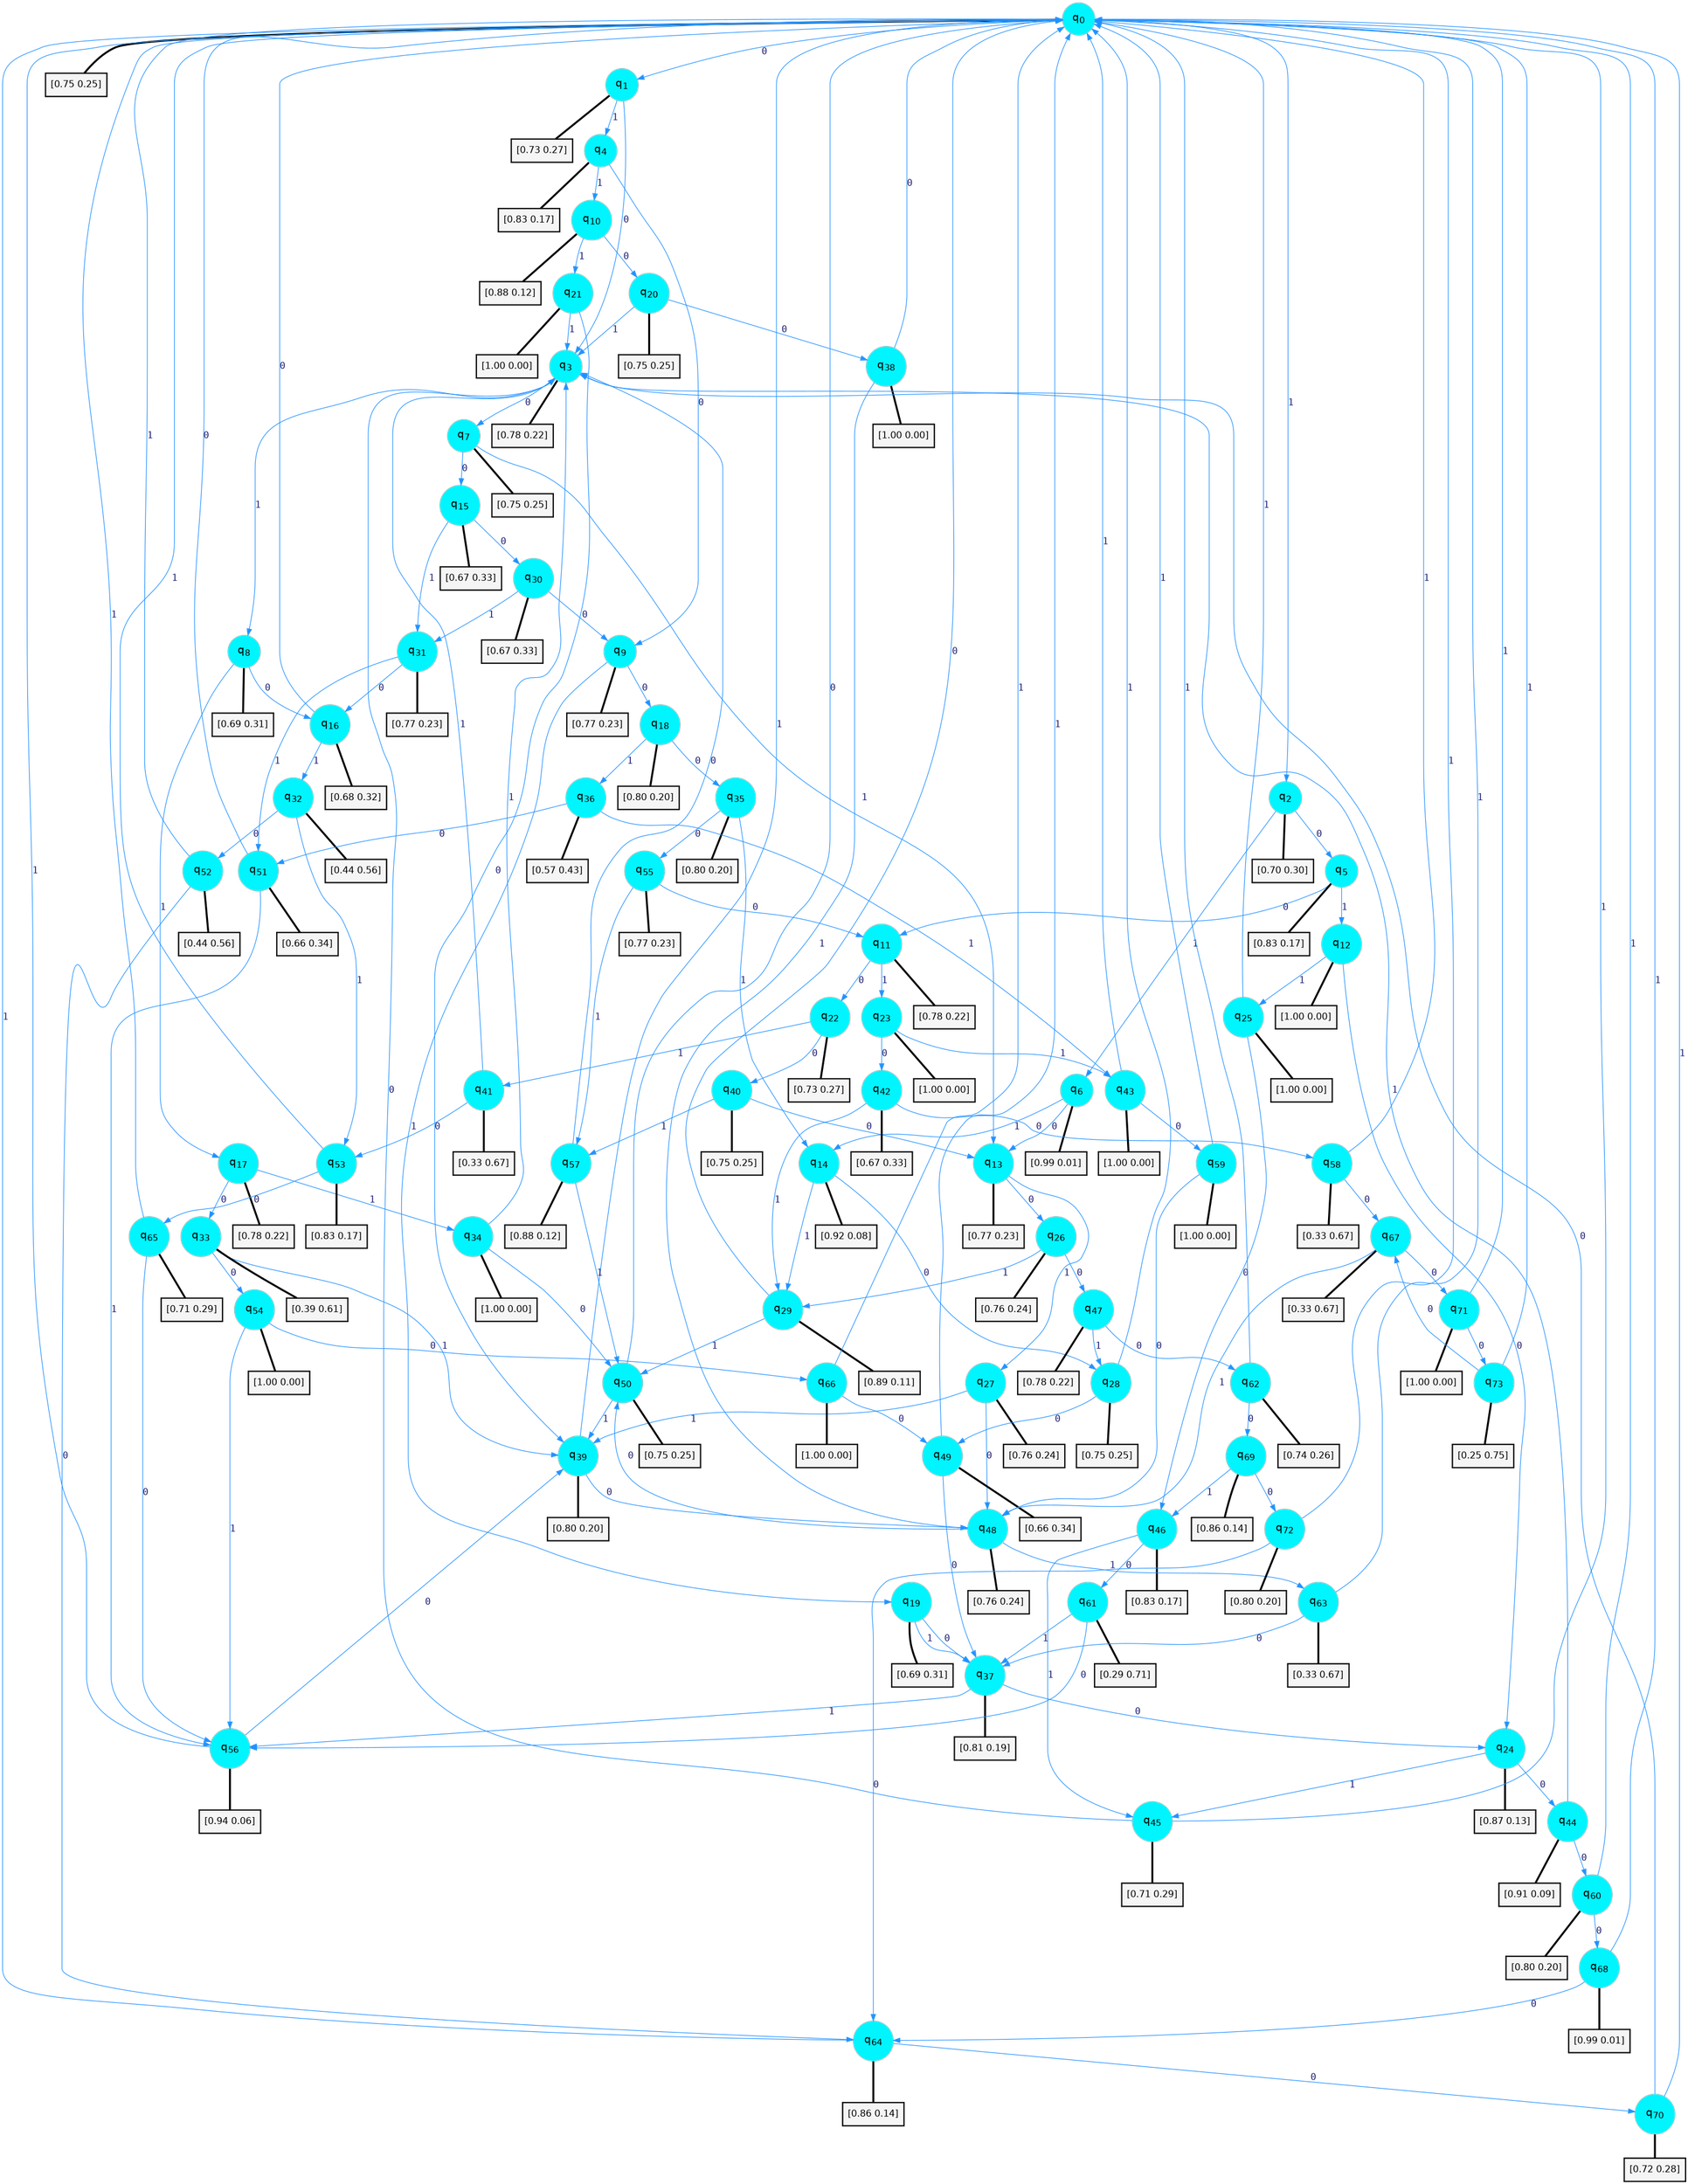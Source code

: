 digraph G {
graph [
bgcolor=transparent, dpi=300, rankdir=TD, size="40,25"];
node [
color=gray, fillcolor=turquoise1, fontcolor=black, fontname=Helvetica, fontsize=16, fontweight=bold, shape=circle, style=filled];
edge [
arrowsize=1, color=dodgerblue1, fontcolor=midnightblue, fontname=courier, fontweight=bold, penwidth=1, style=solid, weight=20];
0[label=<q<SUB>0</SUB>>];
1[label=<q<SUB>1</SUB>>];
2[label=<q<SUB>2</SUB>>];
3[label=<q<SUB>3</SUB>>];
4[label=<q<SUB>4</SUB>>];
5[label=<q<SUB>5</SUB>>];
6[label=<q<SUB>6</SUB>>];
7[label=<q<SUB>7</SUB>>];
8[label=<q<SUB>8</SUB>>];
9[label=<q<SUB>9</SUB>>];
10[label=<q<SUB>10</SUB>>];
11[label=<q<SUB>11</SUB>>];
12[label=<q<SUB>12</SUB>>];
13[label=<q<SUB>13</SUB>>];
14[label=<q<SUB>14</SUB>>];
15[label=<q<SUB>15</SUB>>];
16[label=<q<SUB>16</SUB>>];
17[label=<q<SUB>17</SUB>>];
18[label=<q<SUB>18</SUB>>];
19[label=<q<SUB>19</SUB>>];
20[label=<q<SUB>20</SUB>>];
21[label=<q<SUB>21</SUB>>];
22[label=<q<SUB>22</SUB>>];
23[label=<q<SUB>23</SUB>>];
24[label=<q<SUB>24</SUB>>];
25[label=<q<SUB>25</SUB>>];
26[label=<q<SUB>26</SUB>>];
27[label=<q<SUB>27</SUB>>];
28[label=<q<SUB>28</SUB>>];
29[label=<q<SUB>29</SUB>>];
30[label=<q<SUB>30</SUB>>];
31[label=<q<SUB>31</SUB>>];
32[label=<q<SUB>32</SUB>>];
33[label=<q<SUB>33</SUB>>];
34[label=<q<SUB>34</SUB>>];
35[label=<q<SUB>35</SUB>>];
36[label=<q<SUB>36</SUB>>];
37[label=<q<SUB>37</SUB>>];
38[label=<q<SUB>38</SUB>>];
39[label=<q<SUB>39</SUB>>];
40[label=<q<SUB>40</SUB>>];
41[label=<q<SUB>41</SUB>>];
42[label=<q<SUB>42</SUB>>];
43[label=<q<SUB>43</SUB>>];
44[label=<q<SUB>44</SUB>>];
45[label=<q<SUB>45</SUB>>];
46[label=<q<SUB>46</SUB>>];
47[label=<q<SUB>47</SUB>>];
48[label=<q<SUB>48</SUB>>];
49[label=<q<SUB>49</SUB>>];
50[label=<q<SUB>50</SUB>>];
51[label=<q<SUB>51</SUB>>];
52[label=<q<SUB>52</SUB>>];
53[label=<q<SUB>53</SUB>>];
54[label=<q<SUB>54</SUB>>];
55[label=<q<SUB>55</SUB>>];
56[label=<q<SUB>56</SUB>>];
57[label=<q<SUB>57</SUB>>];
58[label=<q<SUB>58</SUB>>];
59[label=<q<SUB>59</SUB>>];
60[label=<q<SUB>60</SUB>>];
61[label=<q<SUB>61</SUB>>];
62[label=<q<SUB>62</SUB>>];
63[label=<q<SUB>63</SUB>>];
64[label=<q<SUB>64</SUB>>];
65[label=<q<SUB>65</SUB>>];
66[label=<q<SUB>66</SUB>>];
67[label=<q<SUB>67</SUB>>];
68[label=<q<SUB>68</SUB>>];
69[label=<q<SUB>69</SUB>>];
70[label=<q<SUB>70</SUB>>];
71[label=<q<SUB>71</SUB>>];
72[label=<q<SUB>72</SUB>>];
73[label=<q<SUB>73</SUB>>];
74[label="[0.75 0.25]", shape=box,fontcolor=black, fontname=Helvetica, fontsize=14, penwidth=2, fillcolor=whitesmoke,color=black];
75[label="[0.73 0.27]", shape=box,fontcolor=black, fontname=Helvetica, fontsize=14, penwidth=2, fillcolor=whitesmoke,color=black];
76[label="[0.70 0.30]", shape=box,fontcolor=black, fontname=Helvetica, fontsize=14, penwidth=2, fillcolor=whitesmoke,color=black];
77[label="[0.78 0.22]", shape=box,fontcolor=black, fontname=Helvetica, fontsize=14, penwidth=2, fillcolor=whitesmoke,color=black];
78[label="[0.83 0.17]", shape=box,fontcolor=black, fontname=Helvetica, fontsize=14, penwidth=2, fillcolor=whitesmoke,color=black];
79[label="[0.83 0.17]", shape=box,fontcolor=black, fontname=Helvetica, fontsize=14, penwidth=2, fillcolor=whitesmoke,color=black];
80[label="[0.99 0.01]", shape=box,fontcolor=black, fontname=Helvetica, fontsize=14, penwidth=2, fillcolor=whitesmoke,color=black];
81[label="[0.75 0.25]", shape=box,fontcolor=black, fontname=Helvetica, fontsize=14, penwidth=2, fillcolor=whitesmoke,color=black];
82[label="[0.69 0.31]", shape=box,fontcolor=black, fontname=Helvetica, fontsize=14, penwidth=2, fillcolor=whitesmoke,color=black];
83[label="[0.77 0.23]", shape=box,fontcolor=black, fontname=Helvetica, fontsize=14, penwidth=2, fillcolor=whitesmoke,color=black];
84[label="[0.88 0.12]", shape=box,fontcolor=black, fontname=Helvetica, fontsize=14, penwidth=2, fillcolor=whitesmoke,color=black];
85[label="[0.78 0.22]", shape=box,fontcolor=black, fontname=Helvetica, fontsize=14, penwidth=2, fillcolor=whitesmoke,color=black];
86[label="[1.00 0.00]", shape=box,fontcolor=black, fontname=Helvetica, fontsize=14, penwidth=2, fillcolor=whitesmoke,color=black];
87[label="[0.77 0.23]", shape=box,fontcolor=black, fontname=Helvetica, fontsize=14, penwidth=2, fillcolor=whitesmoke,color=black];
88[label="[0.92 0.08]", shape=box,fontcolor=black, fontname=Helvetica, fontsize=14, penwidth=2, fillcolor=whitesmoke,color=black];
89[label="[0.67 0.33]", shape=box,fontcolor=black, fontname=Helvetica, fontsize=14, penwidth=2, fillcolor=whitesmoke,color=black];
90[label="[0.68 0.32]", shape=box,fontcolor=black, fontname=Helvetica, fontsize=14, penwidth=2, fillcolor=whitesmoke,color=black];
91[label="[0.78 0.22]", shape=box,fontcolor=black, fontname=Helvetica, fontsize=14, penwidth=2, fillcolor=whitesmoke,color=black];
92[label="[0.80 0.20]", shape=box,fontcolor=black, fontname=Helvetica, fontsize=14, penwidth=2, fillcolor=whitesmoke,color=black];
93[label="[0.69 0.31]", shape=box,fontcolor=black, fontname=Helvetica, fontsize=14, penwidth=2, fillcolor=whitesmoke,color=black];
94[label="[0.75 0.25]", shape=box,fontcolor=black, fontname=Helvetica, fontsize=14, penwidth=2, fillcolor=whitesmoke,color=black];
95[label="[1.00 0.00]", shape=box,fontcolor=black, fontname=Helvetica, fontsize=14, penwidth=2, fillcolor=whitesmoke,color=black];
96[label="[0.73 0.27]", shape=box,fontcolor=black, fontname=Helvetica, fontsize=14, penwidth=2, fillcolor=whitesmoke,color=black];
97[label="[1.00 0.00]", shape=box,fontcolor=black, fontname=Helvetica, fontsize=14, penwidth=2, fillcolor=whitesmoke,color=black];
98[label="[0.87 0.13]", shape=box,fontcolor=black, fontname=Helvetica, fontsize=14, penwidth=2, fillcolor=whitesmoke,color=black];
99[label="[1.00 0.00]", shape=box,fontcolor=black, fontname=Helvetica, fontsize=14, penwidth=2, fillcolor=whitesmoke,color=black];
100[label="[0.76 0.24]", shape=box,fontcolor=black, fontname=Helvetica, fontsize=14, penwidth=2, fillcolor=whitesmoke,color=black];
101[label="[0.76 0.24]", shape=box,fontcolor=black, fontname=Helvetica, fontsize=14, penwidth=2, fillcolor=whitesmoke,color=black];
102[label="[0.75 0.25]", shape=box,fontcolor=black, fontname=Helvetica, fontsize=14, penwidth=2, fillcolor=whitesmoke,color=black];
103[label="[0.89 0.11]", shape=box,fontcolor=black, fontname=Helvetica, fontsize=14, penwidth=2, fillcolor=whitesmoke,color=black];
104[label="[0.67 0.33]", shape=box,fontcolor=black, fontname=Helvetica, fontsize=14, penwidth=2, fillcolor=whitesmoke,color=black];
105[label="[0.77 0.23]", shape=box,fontcolor=black, fontname=Helvetica, fontsize=14, penwidth=2, fillcolor=whitesmoke,color=black];
106[label="[0.44 0.56]", shape=box,fontcolor=black, fontname=Helvetica, fontsize=14, penwidth=2, fillcolor=whitesmoke,color=black];
107[label="[0.39 0.61]", shape=box,fontcolor=black, fontname=Helvetica, fontsize=14, penwidth=2, fillcolor=whitesmoke,color=black];
108[label="[1.00 0.00]", shape=box,fontcolor=black, fontname=Helvetica, fontsize=14, penwidth=2, fillcolor=whitesmoke,color=black];
109[label="[0.80 0.20]", shape=box,fontcolor=black, fontname=Helvetica, fontsize=14, penwidth=2, fillcolor=whitesmoke,color=black];
110[label="[0.57 0.43]", shape=box,fontcolor=black, fontname=Helvetica, fontsize=14, penwidth=2, fillcolor=whitesmoke,color=black];
111[label="[0.81 0.19]", shape=box,fontcolor=black, fontname=Helvetica, fontsize=14, penwidth=2, fillcolor=whitesmoke,color=black];
112[label="[1.00 0.00]", shape=box,fontcolor=black, fontname=Helvetica, fontsize=14, penwidth=2, fillcolor=whitesmoke,color=black];
113[label="[0.80 0.20]", shape=box,fontcolor=black, fontname=Helvetica, fontsize=14, penwidth=2, fillcolor=whitesmoke,color=black];
114[label="[0.75 0.25]", shape=box,fontcolor=black, fontname=Helvetica, fontsize=14, penwidth=2, fillcolor=whitesmoke,color=black];
115[label="[0.33 0.67]", shape=box,fontcolor=black, fontname=Helvetica, fontsize=14, penwidth=2, fillcolor=whitesmoke,color=black];
116[label="[0.67 0.33]", shape=box,fontcolor=black, fontname=Helvetica, fontsize=14, penwidth=2, fillcolor=whitesmoke,color=black];
117[label="[1.00 0.00]", shape=box,fontcolor=black, fontname=Helvetica, fontsize=14, penwidth=2, fillcolor=whitesmoke,color=black];
118[label="[0.91 0.09]", shape=box,fontcolor=black, fontname=Helvetica, fontsize=14, penwidth=2, fillcolor=whitesmoke,color=black];
119[label="[0.71 0.29]", shape=box,fontcolor=black, fontname=Helvetica, fontsize=14, penwidth=2, fillcolor=whitesmoke,color=black];
120[label="[0.83 0.17]", shape=box,fontcolor=black, fontname=Helvetica, fontsize=14, penwidth=2, fillcolor=whitesmoke,color=black];
121[label="[0.78 0.22]", shape=box,fontcolor=black, fontname=Helvetica, fontsize=14, penwidth=2, fillcolor=whitesmoke,color=black];
122[label="[0.76 0.24]", shape=box,fontcolor=black, fontname=Helvetica, fontsize=14, penwidth=2, fillcolor=whitesmoke,color=black];
123[label="[0.66 0.34]", shape=box,fontcolor=black, fontname=Helvetica, fontsize=14, penwidth=2, fillcolor=whitesmoke,color=black];
124[label="[0.75 0.25]", shape=box,fontcolor=black, fontname=Helvetica, fontsize=14, penwidth=2, fillcolor=whitesmoke,color=black];
125[label="[0.66 0.34]", shape=box,fontcolor=black, fontname=Helvetica, fontsize=14, penwidth=2, fillcolor=whitesmoke,color=black];
126[label="[0.44 0.56]", shape=box,fontcolor=black, fontname=Helvetica, fontsize=14, penwidth=2, fillcolor=whitesmoke,color=black];
127[label="[0.83 0.17]", shape=box,fontcolor=black, fontname=Helvetica, fontsize=14, penwidth=2, fillcolor=whitesmoke,color=black];
128[label="[1.00 0.00]", shape=box,fontcolor=black, fontname=Helvetica, fontsize=14, penwidth=2, fillcolor=whitesmoke,color=black];
129[label="[0.77 0.23]", shape=box,fontcolor=black, fontname=Helvetica, fontsize=14, penwidth=2, fillcolor=whitesmoke,color=black];
130[label="[0.94 0.06]", shape=box,fontcolor=black, fontname=Helvetica, fontsize=14, penwidth=2, fillcolor=whitesmoke,color=black];
131[label="[0.88 0.12]", shape=box,fontcolor=black, fontname=Helvetica, fontsize=14, penwidth=2, fillcolor=whitesmoke,color=black];
132[label="[0.33 0.67]", shape=box,fontcolor=black, fontname=Helvetica, fontsize=14, penwidth=2, fillcolor=whitesmoke,color=black];
133[label="[1.00 0.00]", shape=box,fontcolor=black, fontname=Helvetica, fontsize=14, penwidth=2, fillcolor=whitesmoke,color=black];
134[label="[0.80 0.20]", shape=box,fontcolor=black, fontname=Helvetica, fontsize=14, penwidth=2, fillcolor=whitesmoke,color=black];
135[label="[0.29 0.71]", shape=box,fontcolor=black, fontname=Helvetica, fontsize=14, penwidth=2, fillcolor=whitesmoke,color=black];
136[label="[0.74 0.26]", shape=box,fontcolor=black, fontname=Helvetica, fontsize=14, penwidth=2, fillcolor=whitesmoke,color=black];
137[label="[0.33 0.67]", shape=box,fontcolor=black, fontname=Helvetica, fontsize=14, penwidth=2, fillcolor=whitesmoke,color=black];
138[label="[0.86 0.14]", shape=box,fontcolor=black, fontname=Helvetica, fontsize=14, penwidth=2, fillcolor=whitesmoke,color=black];
139[label="[0.71 0.29]", shape=box,fontcolor=black, fontname=Helvetica, fontsize=14, penwidth=2, fillcolor=whitesmoke,color=black];
140[label="[1.00 0.00]", shape=box,fontcolor=black, fontname=Helvetica, fontsize=14, penwidth=2, fillcolor=whitesmoke,color=black];
141[label="[0.33 0.67]", shape=box,fontcolor=black, fontname=Helvetica, fontsize=14, penwidth=2, fillcolor=whitesmoke,color=black];
142[label="[0.99 0.01]", shape=box,fontcolor=black, fontname=Helvetica, fontsize=14, penwidth=2, fillcolor=whitesmoke,color=black];
143[label="[0.86 0.14]", shape=box,fontcolor=black, fontname=Helvetica, fontsize=14, penwidth=2, fillcolor=whitesmoke,color=black];
144[label="[0.72 0.28]", shape=box,fontcolor=black, fontname=Helvetica, fontsize=14, penwidth=2, fillcolor=whitesmoke,color=black];
145[label="[1.00 0.00]", shape=box,fontcolor=black, fontname=Helvetica, fontsize=14, penwidth=2, fillcolor=whitesmoke,color=black];
146[label="[0.80 0.20]", shape=box,fontcolor=black, fontname=Helvetica, fontsize=14, penwidth=2, fillcolor=whitesmoke,color=black];
147[label="[0.25 0.75]", shape=box,fontcolor=black, fontname=Helvetica, fontsize=14, penwidth=2, fillcolor=whitesmoke,color=black];
0->1 [label=0];
0->2 [label=1];
0->74 [arrowhead=none, penwidth=3,color=black];
1->3 [label=0];
1->4 [label=1];
1->75 [arrowhead=none, penwidth=3,color=black];
2->5 [label=0];
2->6 [label=1];
2->76 [arrowhead=none, penwidth=3,color=black];
3->7 [label=0];
3->8 [label=1];
3->77 [arrowhead=none, penwidth=3,color=black];
4->9 [label=0];
4->10 [label=1];
4->78 [arrowhead=none, penwidth=3,color=black];
5->11 [label=0];
5->12 [label=1];
5->79 [arrowhead=none, penwidth=3,color=black];
6->13 [label=0];
6->14 [label=1];
6->80 [arrowhead=none, penwidth=3,color=black];
7->15 [label=0];
7->13 [label=1];
7->81 [arrowhead=none, penwidth=3,color=black];
8->16 [label=0];
8->17 [label=1];
8->82 [arrowhead=none, penwidth=3,color=black];
9->18 [label=0];
9->19 [label=1];
9->83 [arrowhead=none, penwidth=3,color=black];
10->20 [label=0];
10->21 [label=1];
10->84 [arrowhead=none, penwidth=3,color=black];
11->22 [label=0];
11->23 [label=1];
11->85 [arrowhead=none, penwidth=3,color=black];
12->24 [label=0];
12->25 [label=1];
12->86 [arrowhead=none, penwidth=3,color=black];
13->26 [label=0];
13->27 [label=1];
13->87 [arrowhead=none, penwidth=3,color=black];
14->28 [label=0];
14->29 [label=1];
14->88 [arrowhead=none, penwidth=3,color=black];
15->30 [label=0];
15->31 [label=1];
15->89 [arrowhead=none, penwidth=3,color=black];
16->0 [label=0];
16->32 [label=1];
16->90 [arrowhead=none, penwidth=3,color=black];
17->33 [label=0];
17->34 [label=1];
17->91 [arrowhead=none, penwidth=3,color=black];
18->35 [label=0];
18->36 [label=1];
18->92 [arrowhead=none, penwidth=3,color=black];
19->37 [label=0];
19->37 [label=1];
19->93 [arrowhead=none, penwidth=3,color=black];
20->38 [label=0];
20->3 [label=1];
20->94 [arrowhead=none, penwidth=3,color=black];
21->39 [label=0];
21->3 [label=1];
21->95 [arrowhead=none, penwidth=3,color=black];
22->40 [label=0];
22->41 [label=1];
22->96 [arrowhead=none, penwidth=3,color=black];
23->42 [label=0];
23->43 [label=1];
23->97 [arrowhead=none, penwidth=3,color=black];
24->44 [label=0];
24->45 [label=1];
24->98 [arrowhead=none, penwidth=3,color=black];
25->46 [label=0];
25->0 [label=1];
25->99 [arrowhead=none, penwidth=3,color=black];
26->47 [label=0];
26->29 [label=1];
26->100 [arrowhead=none, penwidth=3,color=black];
27->48 [label=0];
27->39 [label=1];
27->101 [arrowhead=none, penwidth=3,color=black];
28->49 [label=0];
28->0 [label=1];
28->102 [arrowhead=none, penwidth=3,color=black];
29->0 [label=0];
29->50 [label=1];
29->103 [arrowhead=none, penwidth=3,color=black];
30->9 [label=0];
30->31 [label=1];
30->104 [arrowhead=none, penwidth=3,color=black];
31->16 [label=0];
31->51 [label=1];
31->105 [arrowhead=none, penwidth=3,color=black];
32->52 [label=0];
32->53 [label=1];
32->106 [arrowhead=none, penwidth=3,color=black];
33->54 [label=0];
33->39 [label=1];
33->107 [arrowhead=none, penwidth=3,color=black];
34->50 [label=0];
34->3 [label=1];
34->108 [arrowhead=none, penwidth=3,color=black];
35->55 [label=0];
35->14 [label=1];
35->109 [arrowhead=none, penwidth=3,color=black];
36->51 [label=0];
36->43 [label=1];
36->110 [arrowhead=none, penwidth=3,color=black];
37->24 [label=0];
37->56 [label=1];
37->111 [arrowhead=none, penwidth=3,color=black];
38->0 [label=0];
38->48 [label=1];
38->112 [arrowhead=none, penwidth=3,color=black];
39->48 [label=0];
39->0 [label=1];
39->113 [arrowhead=none, penwidth=3,color=black];
40->13 [label=0];
40->57 [label=1];
40->114 [arrowhead=none, penwidth=3,color=black];
41->53 [label=0];
41->3 [label=1];
41->115 [arrowhead=none, penwidth=3,color=black];
42->58 [label=0];
42->29 [label=1];
42->116 [arrowhead=none, penwidth=3,color=black];
43->59 [label=0];
43->0 [label=1];
43->117 [arrowhead=none, penwidth=3,color=black];
44->60 [label=0];
44->3 [label=1];
44->118 [arrowhead=none, penwidth=3,color=black];
45->3 [label=0];
45->0 [label=1];
45->119 [arrowhead=none, penwidth=3,color=black];
46->61 [label=0];
46->45 [label=1];
46->120 [arrowhead=none, penwidth=3,color=black];
47->62 [label=0];
47->28 [label=1];
47->121 [arrowhead=none, penwidth=3,color=black];
48->50 [label=0];
48->63 [label=1];
48->122 [arrowhead=none, penwidth=3,color=black];
49->37 [label=0];
49->0 [label=1];
49->123 [arrowhead=none, penwidth=3,color=black];
50->0 [label=0];
50->39 [label=1];
50->124 [arrowhead=none, penwidth=3,color=black];
51->0 [label=0];
51->56 [label=1];
51->125 [arrowhead=none, penwidth=3,color=black];
52->64 [label=0];
52->0 [label=1];
52->126 [arrowhead=none, penwidth=3,color=black];
53->65 [label=0];
53->0 [label=1];
53->127 [arrowhead=none, penwidth=3,color=black];
54->66 [label=0];
54->56 [label=1];
54->128 [arrowhead=none, penwidth=3,color=black];
55->11 [label=0];
55->57 [label=1];
55->129 [arrowhead=none, penwidth=3,color=black];
56->39 [label=0];
56->0 [label=1];
56->130 [arrowhead=none, penwidth=3,color=black];
57->3 [label=0];
57->50 [label=1];
57->131 [arrowhead=none, penwidth=3,color=black];
58->67 [label=0];
58->0 [label=1];
58->132 [arrowhead=none, penwidth=3,color=black];
59->48 [label=0];
59->0 [label=1];
59->133 [arrowhead=none, penwidth=3,color=black];
60->68 [label=0];
60->0 [label=1];
60->134 [arrowhead=none, penwidth=3,color=black];
61->56 [label=0];
61->37 [label=1];
61->135 [arrowhead=none, penwidth=3,color=black];
62->69 [label=0];
62->0 [label=1];
62->136 [arrowhead=none, penwidth=3,color=black];
63->37 [label=0];
63->0 [label=1];
63->137 [arrowhead=none, penwidth=3,color=black];
64->70 [label=0];
64->0 [label=1];
64->138 [arrowhead=none, penwidth=3,color=black];
65->56 [label=0];
65->0 [label=1];
65->139 [arrowhead=none, penwidth=3,color=black];
66->49 [label=0];
66->0 [label=1];
66->140 [arrowhead=none, penwidth=3,color=black];
67->71 [label=0];
67->48 [label=1];
67->141 [arrowhead=none, penwidth=3,color=black];
68->64 [label=0];
68->0 [label=1];
68->142 [arrowhead=none, penwidth=3,color=black];
69->72 [label=0];
69->46 [label=1];
69->143 [arrowhead=none, penwidth=3,color=black];
70->3 [label=0];
70->0 [label=1];
70->144 [arrowhead=none, penwidth=3,color=black];
71->73 [label=0];
71->0 [label=1];
71->145 [arrowhead=none, penwidth=3,color=black];
72->64 [label=0];
72->0 [label=1];
72->146 [arrowhead=none, penwidth=3,color=black];
73->67 [label=0];
73->0 [label=1];
73->147 [arrowhead=none, penwidth=3,color=black];
}
